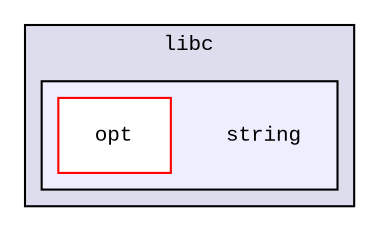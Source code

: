digraph "src/tbox/libc/string" {
  compound=true
  node [ fontsize="10", fontname="CourierNew"];
  edge [ labelfontsize="10", labelfontname="CourierNew"];
  subgraph clusterdir_77f7a305e421ad7115258f9647362748 {
    graph [ bgcolor="#ddddee", pencolor="black", label="libc" fontname="CourierNew", fontsize="10", URL="dir_77f7a305e421ad7115258f9647362748.html"]
  subgraph clusterdir_4468cff38a775562f0ff88175bb6ee38 {
    graph [ bgcolor="#eeeeff", pencolor="black", label="" URL="dir_4468cff38a775562f0ff88175bb6ee38.html"];
    dir_4468cff38a775562f0ff88175bb6ee38 [shape=plaintext label="string"];
    dir_9eac4856daa81f76b037c8f989992860 [shape=box label="opt" color="red" fillcolor="white" style="filled" URL="dir_9eac4856daa81f76b037c8f989992860.html"];
  }
  }
}
